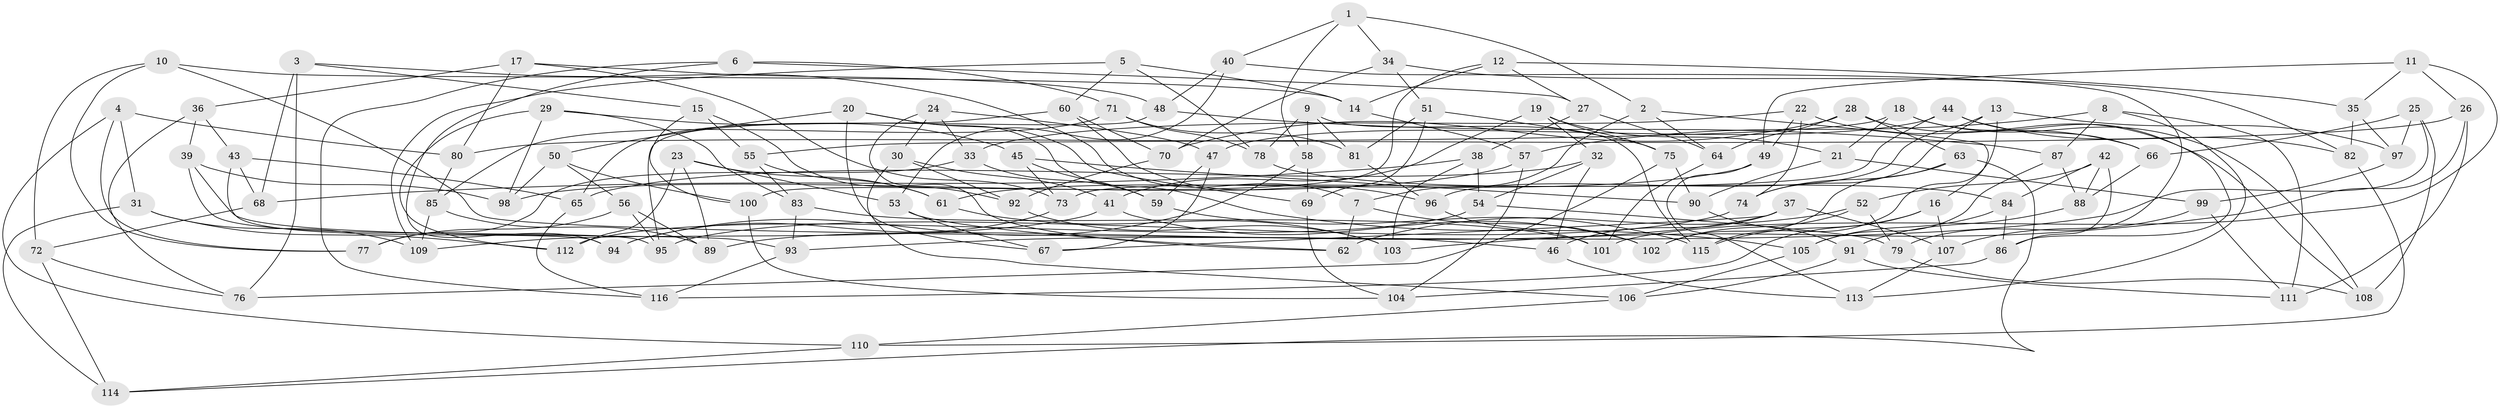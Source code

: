 // coarse degree distribution, {14: 0.021739130434782608, 8: 0.10869565217391304, 9: 0.06521739130434782, 5: 0.08695652173913043, 6: 0.21739130434782608, 4: 0.2826086956521739, 12: 0.021739130434782608, 10: 0.043478260869565216, 11: 0.043478260869565216, 13: 0.021739130434782608, 7: 0.06521739130434782, 3: 0.021739130434782608}
// Generated by graph-tools (version 1.1) at 2025/20/03/04/25 18:20:45]
// undirected, 116 vertices, 232 edges
graph export_dot {
graph [start="1"]
  node [color=gray90,style=filled];
  1;
  2;
  3;
  4;
  5;
  6;
  7;
  8;
  9;
  10;
  11;
  12;
  13;
  14;
  15;
  16;
  17;
  18;
  19;
  20;
  21;
  22;
  23;
  24;
  25;
  26;
  27;
  28;
  29;
  30;
  31;
  32;
  33;
  34;
  35;
  36;
  37;
  38;
  39;
  40;
  41;
  42;
  43;
  44;
  45;
  46;
  47;
  48;
  49;
  50;
  51;
  52;
  53;
  54;
  55;
  56;
  57;
  58;
  59;
  60;
  61;
  62;
  63;
  64;
  65;
  66;
  67;
  68;
  69;
  70;
  71;
  72;
  73;
  74;
  75;
  76;
  77;
  78;
  79;
  80;
  81;
  82;
  83;
  84;
  85;
  86;
  87;
  88;
  89;
  90;
  91;
  92;
  93;
  94;
  95;
  96;
  97;
  98;
  99;
  100;
  101;
  102;
  103;
  104;
  105;
  106;
  107;
  108;
  109;
  110;
  111;
  112;
  113;
  114;
  115;
  116;
  1 -- 34;
  1 -- 40;
  1 -- 2;
  1 -- 58;
  2 -- 16;
  2 -- 64;
  2 -- 7;
  3 -- 7;
  3 -- 15;
  3 -- 76;
  3 -- 68;
  4 -- 77;
  4 -- 110;
  4 -- 31;
  4 -- 80;
  5 -- 78;
  5 -- 109;
  5 -- 14;
  5 -- 60;
  6 -- 94;
  6 -- 116;
  6 -- 27;
  6 -- 71;
  7 -- 62;
  7 -- 102;
  8 -- 87;
  8 -- 113;
  8 -- 111;
  8 -- 57;
  9 -- 115;
  9 -- 81;
  9 -- 58;
  9 -- 78;
  10 -- 72;
  10 -- 77;
  10 -- 46;
  10 -- 14;
  11 -- 35;
  11 -- 101;
  11 -- 49;
  11 -- 26;
  12 -- 100;
  12 -- 35;
  12 -- 14;
  12 -- 27;
  13 -- 115;
  13 -- 74;
  13 -- 97;
  13 -- 96;
  14 -- 57;
  15 -- 100;
  15 -- 55;
  15 -- 92;
  16 -- 107;
  16 -- 116;
  16 -- 115;
  17 -- 80;
  17 -- 48;
  17 -- 36;
  17 -- 73;
  18 -- 21;
  18 -- 86;
  18 -- 108;
  18 -- 55;
  19 -- 41;
  19 -- 75;
  19 -- 21;
  19 -- 32;
  20 -- 50;
  20 -- 105;
  20 -- 67;
  20 -- 69;
  21 -- 90;
  21 -- 99;
  22 -- 74;
  22 -- 49;
  22 -- 33;
  22 -- 66;
  23 -- 61;
  23 -- 89;
  23 -- 53;
  23 -- 112;
  24 -- 33;
  24 -- 30;
  24 -- 47;
  24 -- 62;
  25 -- 93;
  25 -- 97;
  25 -- 66;
  25 -- 108;
  26 -- 111;
  26 -- 80;
  26 -- 103;
  27 -- 38;
  27 -- 64;
  28 -- 63;
  28 -- 70;
  28 -- 108;
  28 -- 64;
  29 -- 112;
  29 -- 83;
  29 -- 98;
  29 -- 45;
  30 -- 106;
  30 -- 92;
  30 -- 41;
  31 -- 114;
  31 -- 112;
  31 -- 109;
  32 -- 46;
  32 -- 65;
  32 -- 54;
  33 -- 59;
  33 -- 77;
  34 -- 51;
  34 -- 70;
  34 -- 82;
  35 -- 82;
  35 -- 97;
  36 -- 43;
  36 -- 39;
  36 -- 76;
  37 -- 107;
  37 -- 89;
  37 -- 46;
  37 -- 67;
  38 -- 103;
  38 -- 68;
  38 -- 54;
  39 -- 98;
  39 -- 95;
  39 -- 93;
  40 -- 53;
  40 -- 48;
  40 -- 79;
  41 -- 109;
  41 -- 102;
  42 -- 52;
  42 -- 84;
  42 -- 88;
  42 -- 86;
  43 -- 94;
  43 -- 68;
  43 -- 65;
  44 -- 73;
  44 -- 66;
  44 -- 47;
  44 -- 82;
  45 -- 59;
  45 -- 90;
  45 -- 73;
  46 -- 113;
  47 -- 59;
  47 -- 67;
  48 -- 95;
  48 -- 87;
  49 -- 61;
  49 -- 113;
  50 -- 98;
  50 -- 56;
  50 -- 100;
  51 -- 75;
  51 -- 69;
  51 -- 81;
  52 -- 79;
  52 -- 102;
  52 -- 62;
  53 -- 62;
  53 -- 67;
  54 -- 79;
  54 -- 112;
  55 -- 83;
  55 -- 61;
  56 -- 89;
  56 -- 77;
  56 -- 95;
  57 -- 98;
  57 -- 104;
  58 -- 69;
  58 -- 94;
  59 -- 115;
  60 -- 96;
  60 -- 65;
  60 -- 70;
  61 -- 103;
  63 -- 114;
  63 -- 74;
  63 -- 102;
  64 -- 101;
  65 -- 116;
  66 -- 88;
  68 -- 72;
  69 -- 104;
  70 -- 92;
  71 -- 81;
  71 -- 85;
  71 -- 78;
  72 -- 114;
  72 -- 76;
  73 -- 94;
  74 -- 95;
  75 -- 76;
  75 -- 90;
  78 -- 84;
  79 -- 108;
  80 -- 85;
  81 -- 96;
  82 -- 110;
  83 -- 93;
  83 -- 101;
  84 -- 105;
  84 -- 86;
  85 -- 109;
  85 -- 89;
  86 -- 104;
  87 -- 105;
  87 -- 88;
  88 -- 91;
  90 -- 91;
  91 -- 111;
  91 -- 106;
  92 -- 103;
  93 -- 116;
  96 -- 101;
  97 -- 99;
  99 -- 107;
  99 -- 111;
  100 -- 104;
  105 -- 106;
  106 -- 110;
  107 -- 113;
  110 -- 114;
}
